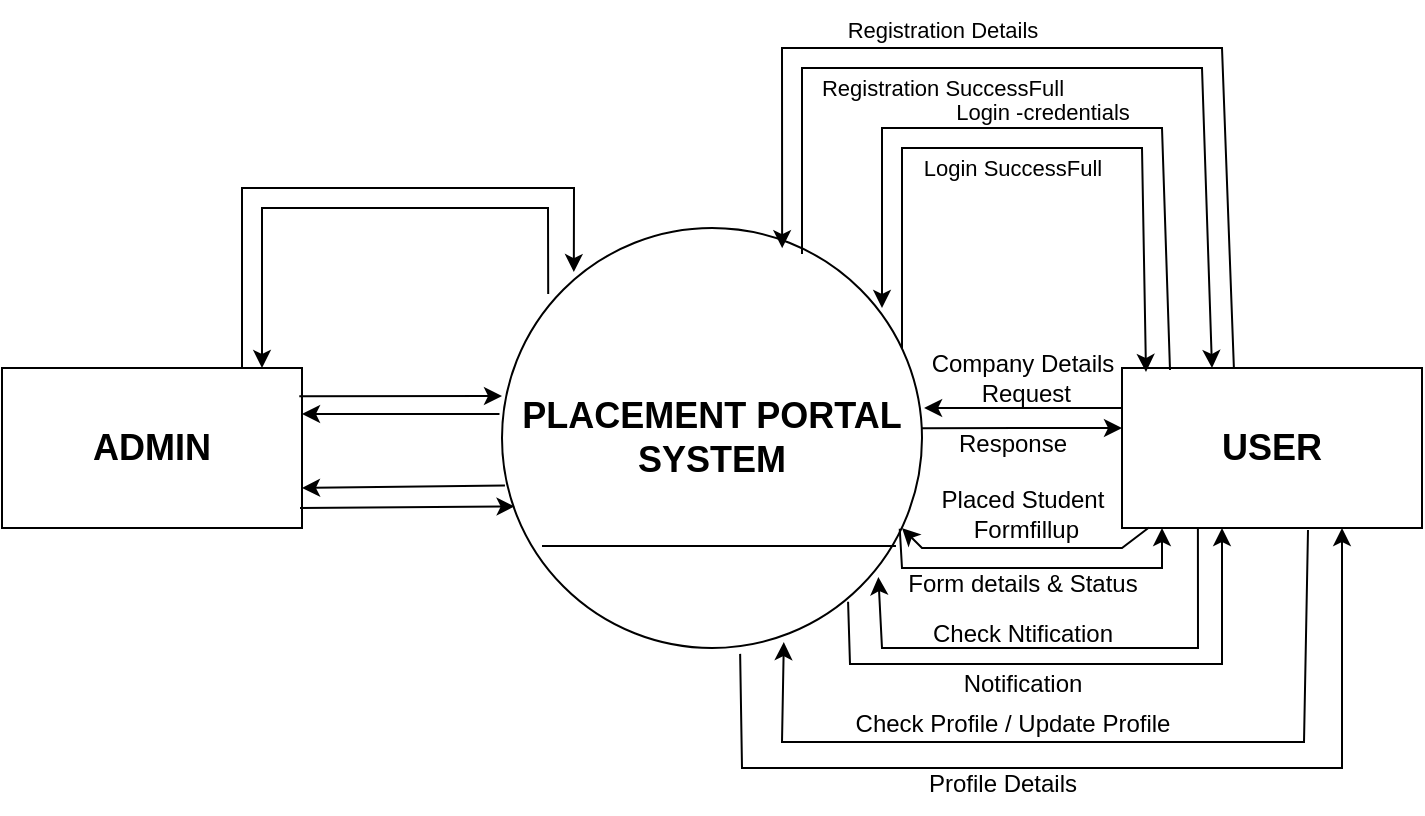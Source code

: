 <mxfile version="24.4.4" type="github">
  <diagram name="Page-1" id="gXjfL5LtnyRhMgXaaLrS">
    <mxGraphModel dx="838" dy="1615" grid="1" gridSize="10" guides="1" tooltips="1" connect="1" arrows="1" fold="1" page="1" pageScale="1" pageWidth="827" pageHeight="1169" math="0" shadow="0">
      <root>
        <mxCell id="0" />
        <mxCell id="1" parent="0" />
        <mxCell id="VP6bD1KSjOgqCceMzGPv-1" value="&lt;font style=&quot;font-size: 18px;&quot;&gt;&lt;b&gt;PLACEMENT PORTAL&lt;/b&gt;&lt;/font&gt;&lt;div&gt;&lt;font style=&quot;font-size: 18px;&quot;&gt;&lt;b&gt;SYSTEM&lt;/b&gt;&lt;/font&gt;&lt;/div&gt;" style="ellipse;whiteSpace=wrap;html=1;aspect=fixed;" vertex="1" parent="1">
          <mxGeometry x="290" y="-880" width="210" height="210" as="geometry" />
        </mxCell>
        <mxCell id="VP6bD1KSjOgqCceMzGPv-2" value="" style="endArrow=none;html=1;rounded=0;entryX=0.938;entryY=0.757;entryDx=0;entryDy=0;entryPerimeter=0;" edge="1" parent="1" target="VP6bD1KSjOgqCceMzGPv-1">
          <mxGeometry width="50" height="50" relative="1" as="geometry">
            <mxPoint x="310" y="-721" as="sourcePoint" />
            <mxPoint x="360" y="-770" as="targetPoint" />
          </mxGeometry>
        </mxCell>
        <mxCell id="VP6bD1KSjOgqCceMzGPv-3" value="&lt;b&gt;&lt;font style=&quot;font-size: 18px;&quot;&gt;ADMIN&lt;/font&gt;&lt;/b&gt;" style="rounded=0;whiteSpace=wrap;html=1;" vertex="1" parent="1">
          <mxGeometry x="40" y="-810" width="150" height="80" as="geometry" />
        </mxCell>
        <mxCell id="VP6bD1KSjOgqCceMzGPv-5" value="&lt;b&gt;&lt;font style=&quot;font-size: 18px;&quot;&gt;USER&lt;/font&gt;&lt;/b&gt;" style="rounded=0;whiteSpace=wrap;html=1;" vertex="1" parent="1">
          <mxGeometry x="600" y="-810" width="150" height="80" as="geometry" />
        </mxCell>
        <mxCell id="VP6bD1KSjOgqCceMzGPv-6" value="" style="endArrow=classic;html=1;rounded=0;entryX=0.171;entryY=0.105;entryDx=0;entryDy=0;entryPerimeter=0;" edge="1" parent="1" target="VP6bD1KSjOgqCceMzGPv-1">
          <mxGeometry width="50" height="50" relative="1" as="geometry">
            <mxPoint x="160" y="-810" as="sourcePoint" />
            <mxPoint x="342" y="-856.9" as="targetPoint" />
            <Array as="points">
              <mxPoint x="160" y="-900" />
              <mxPoint x="326" y="-900" />
            </Array>
          </mxGeometry>
        </mxCell>
        <mxCell id="VP6bD1KSjOgqCceMzGPv-7" value="" style="endArrow=classic;html=1;rounded=0;exitX=0.11;exitY=0.157;exitDx=0;exitDy=0;exitPerimeter=0;" edge="1" parent="1" source="VP6bD1KSjOgqCceMzGPv-1">
          <mxGeometry width="50" height="50" relative="1" as="geometry">
            <mxPoint x="120" y="-760" as="sourcePoint" />
            <mxPoint x="170" y="-810" as="targetPoint" />
            <Array as="points">
              <mxPoint x="313" y="-890" />
              <mxPoint x="170" y="-890" />
            </Array>
          </mxGeometry>
        </mxCell>
        <mxCell id="VP6bD1KSjOgqCceMzGPv-8" value="" style="endArrow=classic;html=1;rounded=0;entryX=0.08;entryY=0.025;entryDx=0;entryDy=0;entryPerimeter=0;" edge="1" parent="1" target="VP6bD1KSjOgqCceMzGPv-5">
          <mxGeometry width="50" height="50" relative="1" as="geometry">
            <mxPoint x="490" y="-820" as="sourcePoint" />
            <mxPoint x="616" y="-814" as="targetPoint" />
            <Array as="points">
              <mxPoint x="490" y="-920" />
              <mxPoint x="610" y="-920" />
            </Array>
          </mxGeometry>
        </mxCell>
        <mxCell id="VP6bD1KSjOgqCceMzGPv-9" value="" style="endArrow=classic;html=1;rounded=0;exitX=0.16;exitY=0.013;exitDx=0;exitDy=0;exitPerimeter=0;" edge="1" parent="1" source="VP6bD1KSjOgqCceMzGPv-5">
          <mxGeometry width="50" height="50" relative="1" as="geometry">
            <mxPoint x="430" y="-790" as="sourcePoint" />
            <mxPoint x="480" y="-840" as="targetPoint" />
            <Array as="points">
              <mxPoint x="620" y="-930" />
              <mxPoint x="480" y="-930" />
            </Array>
          </mxGeometry>
        </mxCell>
        <mxCell id="VP6bD1KSjOgqCceMzGPv-10" value="" style="endArrow=classic;html=1;rounded=0;exitX=0.373;exitY=0;exitDx=0;exitDy=0;exitPerimeter=0;entryX=0.667;entryY=0.048;entryDx=0;entryDy=0;entryPerimeter=0;" edge="1" parent="1" source="VP6bD1KSjOgqCceMzGPv-5" target="VP6bD1KSjOgqCceMzGPv-1">
          <mxGeometry width="50" height="50" relative="1" as="geometry">
            <mxPoint x="619.95" y="-820" as="sourcePoint" />
            <mxPoint x="430" y="-880" as="targetPoint" />
            <Array as="points">
              <mxPoint x="650" y="-970" />
              <mxPoint x="430" y="-970" />
            </Array>
          </mxGeometry>
        </mxCell>
        <mxCell id="VP6bD1KSjOgqCceMzGPv-11" value="" style="endArrow=classic;html=1;rounded=0;exitX=0.79;exitY=0.062;exitDx=0;exitDy=0;exitPerimeter=0;" edge="1" parent="1">
          <mxGeometry width="50" height="50" relative="1" as="geometry">
            <mxPoint x="440.0" y="-866.98" as="sourcePoint" />
            <mxPoint x="645" y="-810" as="targetPoint" />
            <Array as="points">
              <mxPoint x="440" y="-960" />
              <mxPoint x="640" y="-960" />
            </Array>
          </mxGeometry>
        </mxCell>
        <mxCell id="VP6bD1KSjOgqCceMzGPv-12" value="" style="endArrow=classic;html=1;rounded=0;exitX=-0.007;exitY=0.1;exitDx=0;exitDy=0;exitPerimeter=0;" edge="1" parent="1">
          <mxGeometry width="50" height="50" relative="1" as="geometry">
            <mxPoint x="600" y="-790" as="sourcePoint" />
            <mxPoint x="501.05" y="-790" as="targetPoint" />
          </mxGeometry>
        </mxCell>
        <mxCell id="VP6bD1KSjOgqCceMzGPv-13" value="" style="endArrow=classic;html=1;rounded=0;exitX=1;exitY=0.429;exitDx=0;exitDy=0;exitPerimeter=0;entryX=0;entryY=0.25;entryDx=0;entryDy=0;" edge="1" parent="1">
          <mxGeometry width="50" height="50" relative="1" as="geometry">
            <mxPoint x="500" y="-779.91" as="sourcePoint" />
            <mxPoint x="600" y="-780" as="targetPoint" />
          </mxGeometry>
        </mxCell>
        <mxCell id="VP6bD1KSjOgqCceMzGPv-16" value="" style="endArrow=classic;html=1;rounded=0;exitX=0.253;exitY=1;exitDx=0;exitDy=0;entryX=-0.013;entryY=0.384;entryDx=0;entryDy=0;entryPerimeter=0;exitPerimeter=0;" edge="1" parent="1" source="VP6bD1KSjOgqCceMzGPv-5" target="VP6bD1KSjOgqCceMzGPv-34">
          <mxGeometry width="50" height="50" relative="1" as="geometry">
            <mxPoint x="637.5" y="-720" as="sourcePoint" />
            <mxPoint x="480" y="-700" as="targetPoint" />
            <Array as="points">
              <mxPoint x="638" y="-670" />
              <mxPoint x="480" y="-670" />
            </Array>
          </mxGeometry>
        </mxCell>
        <mxCell id="VP6bD1KSjOgqCceMzGPv-17" value="" style="endArrow=classic;html=1;rounded=0;exitX=0.824;exitY=0.89;exitDx=0;exitDy=0;exitPerimeter=0;" edge="1" parent="1" source="VP6bD1KSjOgqCceMzGPv-1">
          <mxGeometry width="50" height="50" relative="1" as="geometry">
            <mxPoint x="464.09" y="-684.05" as="sourcePoint" />
            <mxPoint x="650" y="-730" as="targetPoint" />
            <Array as="points">
              <mxPoint x="464" y="-662" />
              <mxPoint x="650" y="-662" />
            </Array>
          </mxGeometry>
        </mxCell>
        <mxCell id="VP6bD1KSjOgqCceMzGPv-18" value="" style="endArrow=classic;html=1;rounded=0;exitX=0.62;exitY=1.013;exitDx=0;exitDy=0;exitPerimeter=0;entryX=0.671;entryY=0.986;entryDx=0;entryDy=0;entryPerimeter=0;" edge="1" parent="1" source="VP6bD1KSjOgqCceMzGPv-5" target="VP6bD1KSjOgqCceMzGPv-1">
          <mxGeometry width="50" height="50" relative="1" as="geometry">
            <mxPoint x="690.95" y="-710" as="sourcePoint" />
            <mxPoint x="430" y="-663.04" as="targetPoint" />
            <Array as="points">
              <mxPoint x="691" y="-623.04" />
              <mxPoint x="430" y="-623.04" />
            </Array>
          </mxGeometry>
        </mxCell>
        <mxCell id="VP6bD1KSjOgqCceMzGPv-19" value="" style="endArrow=classic;html=1;rounded=0;exitX=0.567;exitY=1.014;exitDx=0;exitDy=0;exitPerimeter=0;" edge="1" parent="1" source="VP6bD1KSjOgqCceMzGPv-1">
          <mxGeometry width="50" height="50" relative="1" as="geometry">
            <mxPoint x="660" y="-680" as="sourcePoint" />
            <mxPoint x="710" y="-730" as="targetPoint" />
            <Array as="points">
              <mxPoint x="410" y="-610" />
              <mxPoint x="710" y="-610" />
            </Array>
          </mxGeometry>
        </mxCell>
        <mxCell id="VP6bD1KSjOgqCceMzGPv-20" value="Company Details&lt;div&gt;&amp;nbsp;Request&lt;/div&gt;" style="text;html=1;align=center;verticalAlign=middle;resizable=0;points=[];autosize=1;strokeColor=none;fillColor=none;" vertex="1" parent="1">
          <mxGeometry x="495" y="-825" width="110" height="40" as="geometry" />
        </mxCell>
        <mxCell id="VP6bD1KSjOgqCceMzGPv-25" value="" style="endArrow=classic;html=1;rounded=0;entryX=0.962;entryY=0.667;entryDx=0;entryDy=0;entryPerimeter=0;exitX=0.09;exitY=0.997;exitDx=0;exitDy=0;exitPerimeter=0;" edge="1" parent="1" source="VP6bD1KSjOgqCceMzGPv-5">
          <mxGeometry width="50" height="50" relative="1" as="geometry">
            <mxPoint x="600" y="-720" as="sourcePoint" />
            <mxPoint x="490.0" y="-730.0" as="targetPoint" />
            <Array as="points">
              <mxPoint x="600" y="-720" />
              <mxPoint x="500" y="-720" />
            </Array>
          </mxGeometry>
        </mxCell>
        <mxCell id="VP6bD1KSjOgqCceMzGPv-26" value="" style="endArrow=classic;html=1;rounded=0;exitX=0.947;exitY=0.716;exitDx=0;exitDy=0;exitPerimeter=0;" edge="1" parent="1" source="VP6bD1KSjOgqCceMzGPv-1">
          <mxGeometry width="50" height="50" relative="1" as="geometry">
            <mxPoint x="550" y="-680" as="sourcePoint" />
            <mxPoint x="620" y="-730" as="targetPoint" />
            <Array as="points">
              <mxPoint x="490" y="-710" />
              <mxPoint x="620" y="-710" />
            </Array>
          </mxGeometry>
        </mxCell>
        <mxCell id="VP6bD1KSjOgqCceMzGPv-27" value="&lt;font style=&quot;font-size: 11px;&quot;&gt;Registration Details&lt;/font&gt;" style="text;html=1;align=center;verticalAlign=middle;resizable=0;points=[];autosize=1;strokeColor=none;fillColor=none;" vertex="1" parent="1">
          <mxGeometry x="450" y="-994" width="120" height="30" as="geometry" />
        </mxCell>
        <mxCell id="VP6bD1KSjOgqCceMzGPv-28" value="&lt;font style=&quot;font-size: 11px;&quot;&gt;Registration SuccessFull&lt;/font&gt;" style="text;html=1;align=center;verticalAlign=middle;resizable=0;points=[];autosize=1;strokeColor=none;fillColor=none;" vertex="1" parent="1">
          <mxGeometry x="440" y="-965" width="140" height="30" as="geometry" />
        </mxCell>
        <mxCell id="VP6bD1KSjOgqCceMzGPv-29" value="&lt;font style=&quot;font-size: 11px;&quot;&gt;Login -credentials&lt;/font&gt;" style="text;html=1;align=center;verticalAlign=middle;resizable=0;points=[];autosize=1;strokeColor=none;fillColor=none;" vertex="1" parent="1">
          <mxGeometry x="505" y="-953" width="110" height="30" as="geometry" />
        </mxCell>
        <mxCell id="VP6bD1KSjOgqCceMzGPv-30" value="&lt;font style=&quot;font-size: 11px;&quot;&gt;Login SuccessFull&lt;/font&gt;" style="text;html=1;align=center;verticalAlign=middle;resizable=0;points=[];autosize=1;strokeColor=none;fillColor=none;" vertex="1" parent="1">
          <mxGeometry x="490" y="-925" width="110" height="30" as="geometry" />
        </mxCell>
        <mxCell id="VP6bD1KSjOgqCceMzGPv-32" value="Response" style="text;html=1;align=center;verticalAlign=middle;resizable=0;points=[];autosize=1;strokeColor=none;fillColor=none;" vertex="1" parent="1">
          <mxGeometry x="505" y="-787" width="80" height="30" as="geometry" />
        </mxCell>
        <mxCell id="VP6bD1KSjOgqCceMzGPv-33" value="Placed Student&lt;div&gt;&amp;nbsp;Formfillup&lt;/div&gt;" style="text;html=1;align=center;verticalAlign=middle;resizable=0;points=[];autosize=1;strokeColor=none;fillColor=none;" vertex="1" parent="1">
          <mxGeometry x="500" y="-757" width="100" height="40" as="geometry" />
        </mxCell>
        <mxCell id="VP6bD1KSjOgqCceMzGPv-34" value="Form details &amp;amp; Status" style="text;html=1;align=center;verticalAlign=middle;resizable=0;points=[];autosize=1;strokeColor=none;fillColor=none;" vertex="1" parent="1">
          <mxGeometry x="480" y="-717" width="140" height="30" as="geometry" />
        </mxCell>
        <mxCell id="VP6bD1KSjOgqCceMzGPv-36" value="Check Ntification" style="text;html=1;align=center;verticalAlign=middle;resizable=0;points=[];autosize=1;strokeColor=none;fillColor=none;" vertex="1" parent="1">
          <mxGeometry x="495" y="-692" width="110" height="30" as="geometry" />
        </mxCell>
        <mxCell id="VP6bD1KSjOgqCceMzGPv-37" value="Notification" style="text;html=1;align=center;verticalAlign=middle;resizable=0;points=[];autosize=1;strokeColor=none;fillColor=none;" vertex="1" parent="1">
          <mxGeometry x="510" y="-667" width="80" height="30" as="geometry" />
        </mxCell>
        <mxCell id="VP6bD1KSjOgqCceMzGPv-40" value="Check Profile / Update Profile" style="text;html=1;align=center;verticalAlign=middle;resizable=0;points=[];autosize=1;strokeColor=none;fillColor=none;" vertex="1" parent="1">
          <mxGeometry x="455" y="-647" width="180" height="30" as="geometry" />
        </mxCell>
        <mxCell id="VP6bD1KSjOgqCceMzGPv-42" value="Profile Details" style="text;html=1;align=center;verticalAlign=middle;resizable=0;points=[];autosize=1;strokeColor=none;fillColor=none;" vertex="1" parent="1">
          <mxGeometry x="490" y="-617" width="100" height="30" as="geometry" />
        </mxCell>
        <mxCell id="VP6bD1KSjOgqCceMzGPv-43" value="" style="endArrow=classic;html=1;rounded=0;exitX=-0.006;exitY=0.405;exitDx=0;exitDy=0;exitPerimeter=0;" edge="1" parent="1">
          <mxGeometry width="50" height="50" relative="1" as="geometry">
            <mxPoint x="288.74" y="-786.95" as="sourcePoint" />
            <mxPoint x="190" y="-787" as="targetPoint" />
          </mxGeometry>
        </mxCell>
        <mxCell id="VP6bD1KSjOgqCceMzGPv-44" value="" style="endArrow=classic;html=1;rounded=0;exitX=0.991;exitY=0.176;exitDx=0;exitDy=0;exitPerimeter=0;" edge="1" parent="1" source="VP6bD1KSjOgqCceMzGPv-3">
          <mxGeometry width="50" height="50" relative="1" as="geometry">
            <mxPoint x="250" y="-750" as="sourcePoint" />
            <mxPoint x="290" y="-796" as="targetPoint" />
          </mxGeometry>
        </mxCell>
        <mxCell id="VP6bD1KSjOgqCceMzGPv-45" value="" style="endArrow=classic;html=1;rounded=0;exitX=0.007;exitY=0.613;exitDx=0;exitDy=0;exitPerimeter=0;entryX=1;entryY=0.75;entryDx=0;entryDy=0;entryPerimeter=0;" edge="1" parent="1" source="VP6bD1KSjOgqCceMzGPv-1" target="VP6bD1KSjOgqCceMzGPv-3">
          <mxGeometry width="50" height="50" relative="1" as="geometry">
            <mxPoint x="140" y="-710" as="sourcePoint" />
            <mxPoint x="190" y="-760" as="targetPoint" />
          </mxGeometry>
        </mxCell>
        <mxCell id="VP6bD1KSjOgqCceMzGPv-46" value="" style="endArrow=classic;html=1;rounded=0;entryX=0.03;entryY=0.663;entryDx=0;entryDy=0;entryPerimeter=0;" edge="1" parent="1" target="VP6bD1KSjOgqCceMzGPv-1">
          <mxGeometry width="50" height="50" relative="1" as="geometry">
            <mxPoint x="189" y="-740" as="sourcePoint" />
            <mxPoint x="290" y="-737.48" as="targetPoint" />
          </mxGeometry>
        </mxCell>
      </root>
    </mxGraphModel>
  </diagram>
</mxfile>
